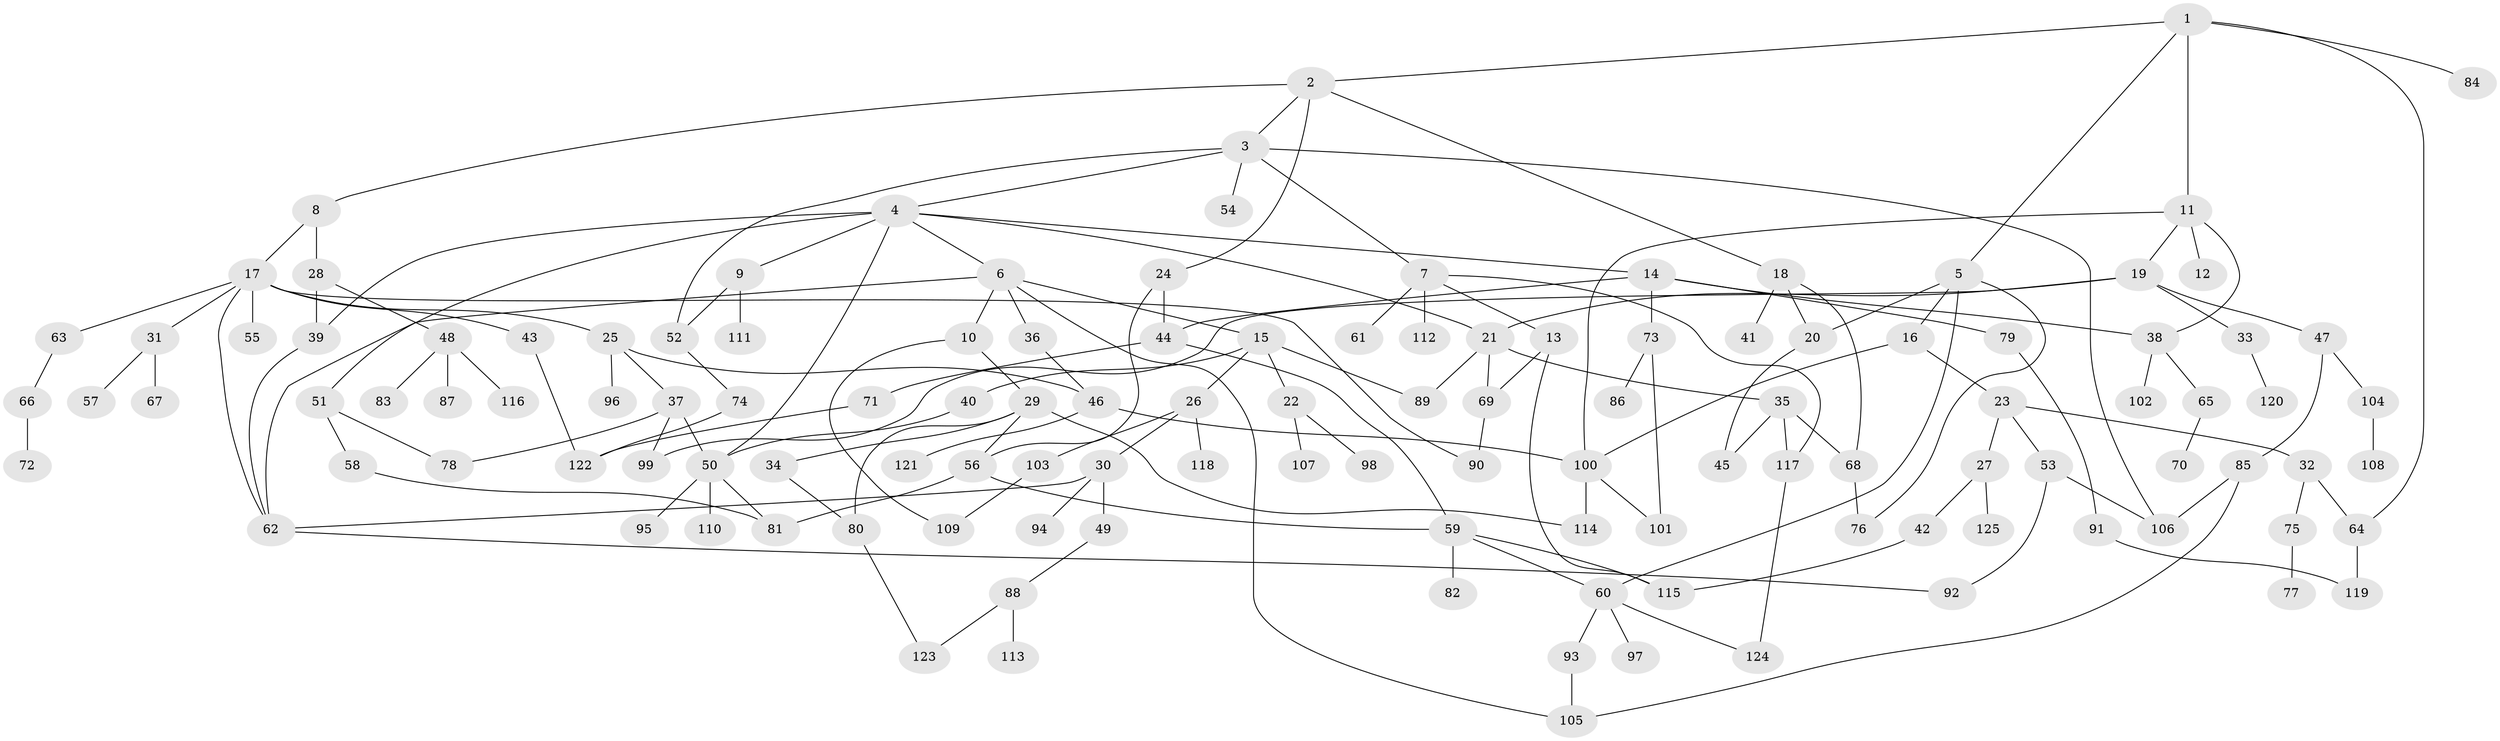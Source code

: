 // coarse degree distribution, {8: 0.03614457831325301, 5: 0.0963855421686747, 9: 0.012048192771084338, 6: 0.03614457831325301, 7: 0.024096385542168676, 4: 0.12048192771084337, 3: 0.20481927710843373, 1: 0.26506024096385544, 2: 0.20481927710843373}
// Generated by graph-tools (version 1.1) at 2025/23/03/03/25 07:23:35]
// undirected, 125 vertices, 169 edges
graph export_dot {
graph [start="1"]
  node [color=gray90,style=filled];
  1;
  2;
  3;
  4;
  5;
  6;
  7;
  8;
  9;
  10;
  11;
  12;
  13;
  14;
  15;
  16;
  17;
  18;
  19;
  20;
  21;
  22;
  23;
  24;
  25;
  26;
  27;
  28;
  29;
  30;
  31;
  32;
  33;
  34;
  35;
  36;
  37;
  38;
  39;
  40;
  41;
  42;
  43;
  44;
  45;
  46;
  47;
  48;
  49;
  50;
  51;
  52;
  53;
  54;
  55;
  56;
  57;
  58;
  59;
  60;
  61;
  62;
  63;
  64;
  65;
  66;
  67;
  68;
  69;
  70;
  71;
  72;
  73;
  74;
  75;
  76;
  77;
  78;
  79;
  80;
  81;
  82;
  83;
  84;
  85;
  86;
  87;
  88;
  89;
  90;
  91;
  92;
  93;
  94;
  95;
  96;
  97;
  98;
  99;
  100;
  101;
  102;
  103;
  104;
  105;
  106;
  107;
  108;
  109;
  110;
  111;
  112;
  113;
  114;
  115;
  116;
  117;
  118;
  119;
  120;
  121;
  122;
  123;
  124;
  125;
  1 -- 2;
  1 -- 5;
  1 -- 11;
  1 -- 84;
  1 -- 64;
  2 -- 3;
  2 -- 8;
  2 -- 18;
  2 -- 24;
  3 -- 4;
  3 -- 7;
  3 -- 54;
  3 -- 106;
  3 -- 52;
  4 -- 6;
  4 -- 9;
  4 -- 14;
  4 -- 51;
  4 -- 50;
  4 -- 21;
  4 -- 39;
  5 -- 16;
  5 -- 76;
  5 -- 60;
  5 -- 20;
  6 -- 10;
  6 -- 15;
  6 -- 36;
  6 -- 62;
  6 -- 105;
  7 -- 13;
  7 -- 61;
  7 -- 112;
  7 -- 117;
  8 -- 17;
  8 -- 28;
  9 -- 52;
  9 -- 111;
  10 -- 29;
  10 -- 109;
  11 -- 12;
  11 -- 19;
  11 -- 38;
  11 -- 100;
  13 -- 69;
  13 -- 115;
  14 -- 38;
  14 -- 44;
  14 -- 73;
  14 -- 79;
  15 -- 22;
  15 -- 26;
  15 -- 40;
  15 -- 89;
  16 -- 23;
  16 -- 100;
  17 -- 25;
  17 -- 31;
  17 -- 43;
  17 -- 55;
  17 -- 63;
  17 -- 62;
  17 -- 90;
  18 -- 20;
  18 -- 41;
  18 -- 68;
  19 -- 21;
  19 -- 33;
  19 -- 47;
  19 -- 99;
  20 -- 45;
  21 -- 35;
  21 -- 89;
  21 -- 69;
  22 -- 98;
  22 -- 107;
  23 -- 27;
  23 -- 32;
  23 -- 53;
  24 -- 44;
  24 -- 56;
  25 -- 37;
  25 -- 46;
  25 -- 96;
  26 -- 30;
  26 -- 103;
  26 -- 118;
  27 -- 42;
  27 -- 125;
  28 -- 39;
  28 -- 48;
  29 -- 34;
  29 -- 56;
  29 -- 114;
  29 -- 80;
  30 -- 49;
  30 -- 94;
  30 -- 62;
  31 -- 57;
  31 -- 67;
  32 -- 64;
  32 -- 75;
  33 -- 120;
  34 -- 80;
  35 -- 45;
  35 -- 68;
  35 -- 117;
  36 -- 46;
  37 -- 50;
  37 -- 78;
  37 -- 99;
  38 -- 65;
  38 -- 102;
  39 -- 62;
  40 -- 50;
  42 -- 115;
  43 -- 122;
  44 -- 59;
  44 -- 71;
  46 -- 121;
  46 -- 100;
  47 -- 85;
  47 -- 104;
  48 -- 83;
  48 -- 87;
  48 -- 116;
  49 -- 88;
  50 -- 95;
  50 -- 110;
  50 -- 81;
  51 -- 58;
  51 -- 78;
  52 -- 74;
  53 -- 106;
  53 -- 92;
  56 -- 81;
  56 -- 59;
  58 -- 81;
  59 -- 60;
  59 -- 82;
  59 -- 115;
  60 -- 93;
  60 -- 97;
  60 -- 124;
  62 -- 92;
  63 -- 66;
  64 -- 119;
  65 -- 70;
  66 -- 72;
  68 -- 76;
  69 -- 90;
  71 -- 122;
  73 -- 86;
  73 -- 101;
  74 -- 122;
  75 -- 77;
  79 -- 91;
  80 -- 123;
  85 -- 106;
  85 -- 105;
  88 -- 113;
  88 -- 123;
  91 -- 119;
  93 -- 105;
  100 -- 101;
  100 -- 114;
  103 -- 109;
  104 -- 108;
  117 -- 124;
}
